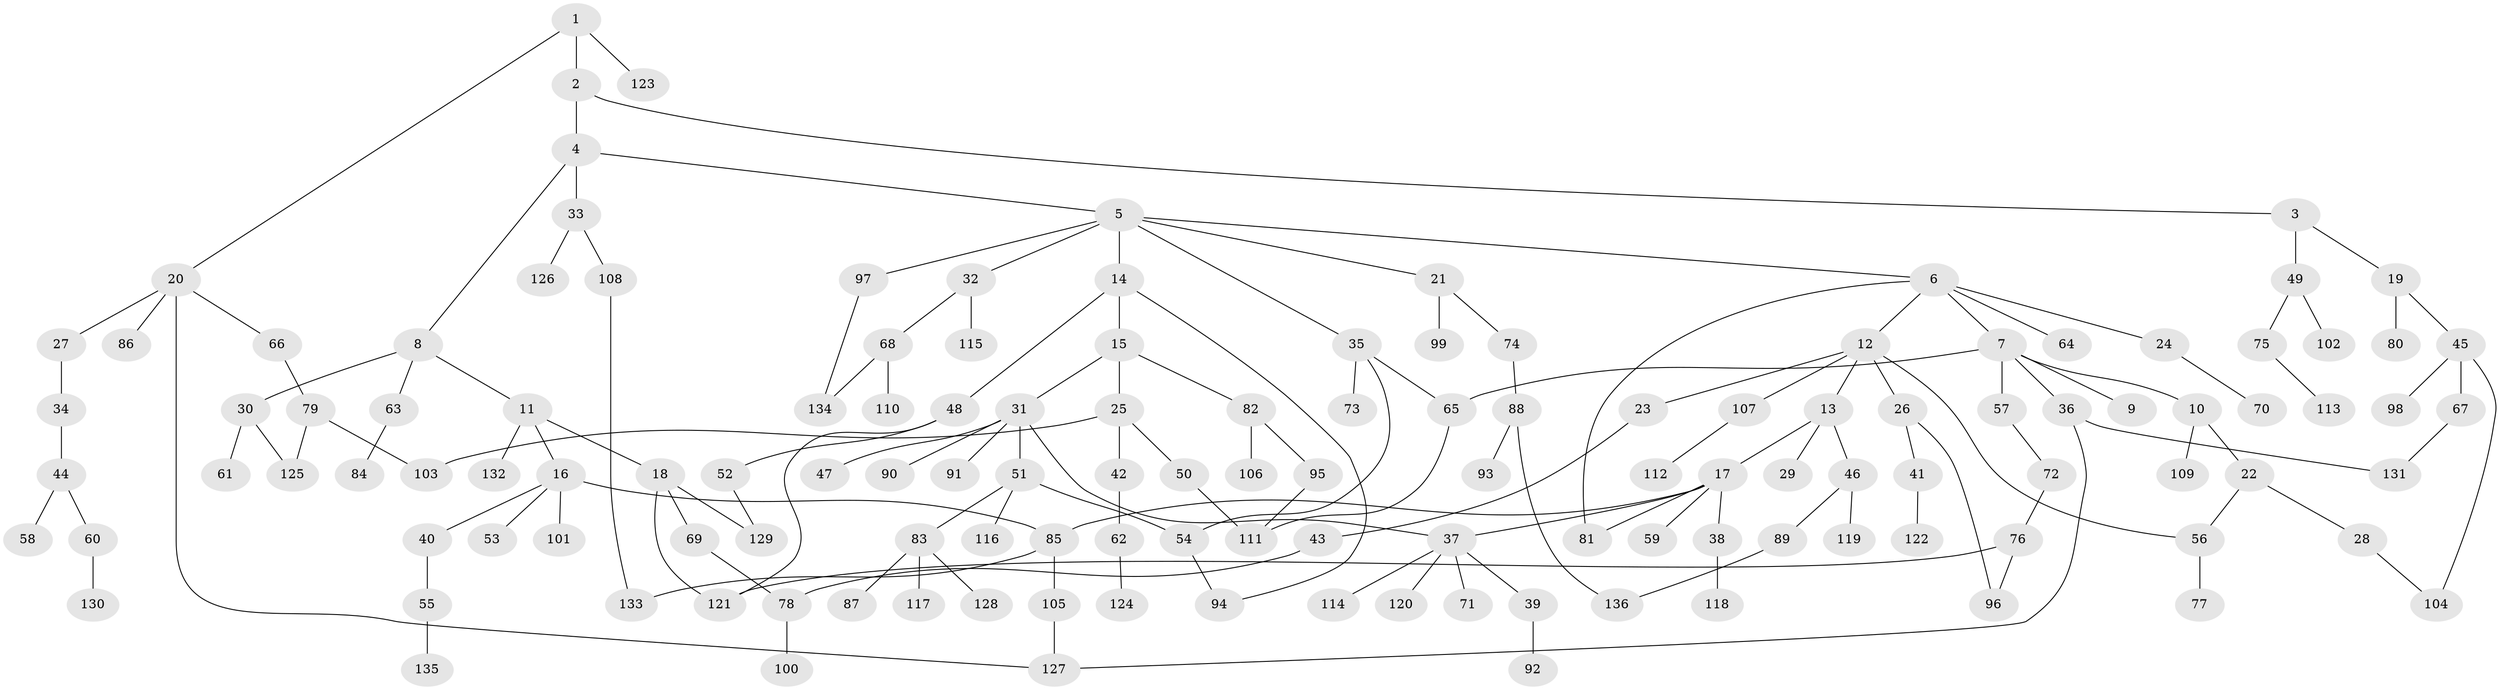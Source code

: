 // Generated by graph-tools (version 1.1) at 2025/25/03/09/25 03:25:27]
// undirected, 136 vertices, 158 edges
graph export_dot {
graph [start="1"]
  node [color=gray90,style=filled];
  1;
  2;
  3;
  4;
  5;
  6;
  7;
  8;
  9;
  10;
  11;
  12;
  13;
  14;
  15;
  16;
  17;
  18;
  19;
  20;
  21;
  22;
  23;
  24;
  25;
  26;
  27;
  28;
  29;
  30;
  31;
  32;
  33;
  34;
  35;
  36;
  37;
  38;
  39;
  40;
  41;
  42;
  43;
  44;
  45;
  46;
  47;
  48;
  49;
  50;
  51;
  52;
  53;
  54;
  55;
  56;
  57;
  58;
  59;
  60;
  61;
  62;
  63;
  64;
  65;
  66;
  67;
  68;
  69;
  70;
  71;
  72;
  73;
  74;
  75;
  76;
  77;
  78;
  79;
  80;
  81;
  82;
  83;
  84;
  85;
  86;
  87;
  88;
  89;
  90;
  91;
  92;
  93;
  94;
  95;
  96;
  97;
  98;
  99;
  100;
  101;
  102;
  103;
  104;
  105;
  106;
  107;
  108;
  109;
  110;
  111;
  112;
  113;
  114;
  115;
  116;
  117;
  118;
  119;
  120;
  121;
  122;
  123;
  124;
  125;
  126;
  127;
  128;
  129;
  130;
  131;
  132;
  133;
  134;
  135;
  136;
  1 -- 2;
  1 -- 20;
  1 -- 123;
  2 -- 3;
  2 -- 4;
  3 -- 19;
  3 -- 49;
  4 -- 5;
  4 -- 8;
  4 -- 33;
  5 -- 6;
  5 -- 14;
  5 -- 21;
  5 -- 32;
  5 -- 35;
  5 -- 97;
  6 -- 7;
  6 -- 12;
  6 -- 24;
  6 -- 64;
  6 -- 81;
  7 -- 9;
  7 -- 10;
  7 -- 36;
  7 -- 57;
  7 -- 65;
  8 -- 11;
  8 -- 30;
  8 -- 63;
  10 -- 22;
  10 -- 109;
  11 -- 16;
  11 -- 18;
  11 -- 132;
  12 -- 13;
  12 -- 23;
  12 -- 26;
  12 -- 56;
  12 -- 107;
  13 -- 17;
  13 -- 29;
  13 -- 46;
  14 -- 15;
  14 -- 48;
  14 -- 94;
  15 -- 25;
  15 -- 31;
  15 -- 82;
  16 -- 40;
  16 -- 53;
  16 -- 85;
  16 -- 101;
  17 -- 38;
  17 -- 59;
  17 -- 81;
  17 -- 37;
  17 -- 85;
  18 -- 69;
  18 -- 129;
  18 -- 121;
  19 -- 45;
  19 -- 80;
  20 -- 27;
  20 -- 66;
  20 -- 86;
  20 -- 127;
  21 -- 74;
  21 -- 99;
  22 -- 28;
  22 -- 56;
  23 -- 43;
  24 -- 70;
  25 -- 42;
  25 -- 50;
  25 -- 103;
  26 -- 41;
  26 -- 96;
  27 -- 34;
  28 -- 104;
  30 -- 61;
  30 -- 125;
  31 -- 37;
  31 -- 47;
  31 -- 51;
  31 -- 90;
  31 -- 91;
  32 -- 68;
  32 -- 115;
  33 -- 108;
  33 -- 126;
  34 -- 44;
  35 -- 65;
  35 -- 73;
  35 -- 54;
  36 -- 127;
  36 -- 131;
  37 -- 39;
  37 -- 71;
  37 -- 114;
  37 -- 120;
  38 -- 118;
  39 -- 92;
  40 -- 55;
  41 -- 122;
  42 -- 62;
  43 -- 78;
  44 -- 58;
  44 -- 60;
  45 -- 67;
  45 -- 98;
  45 -- 104;
  46 -- 89;
  46 -- 119;
  48 -- 52;
  48 -- 121;
  49 -- 75;
  49 -- 102;
  50 -- 111;
  51 -- 54;
  51 -- 83;
  51 -- 116;
  52 -- 129;
  54 -- 94;
  55 -- 135;
  56 -- 77;
  57 -- 72;
  60 -- 130;
  62 -- 124;
  63 -- 84;
  65 -- 111;
  66 -- 79;
  67 -- 131;
  68 -- 110;
  68 -- 134;
  69 -- 78;
  72 -- 76;
  74 -- 88;
  75 -- 113;
  76 -- 121;
  76 -- 96;
  78 -- 100;
  79 -- 125;
  79 -- 103;
  82 -- 95;
  82 -- 106;
  83 -- 87;
  83 -- 117;
  83 -- 128;
  85 -- 105;
  85 -- 133;
  88 -- 93;
  88 -- 136;
  89 -- 136;
  95 -- 111;
  97 -- 134;
  105 -- 127;
  107 -- 112;
  108 -- 133;
}
